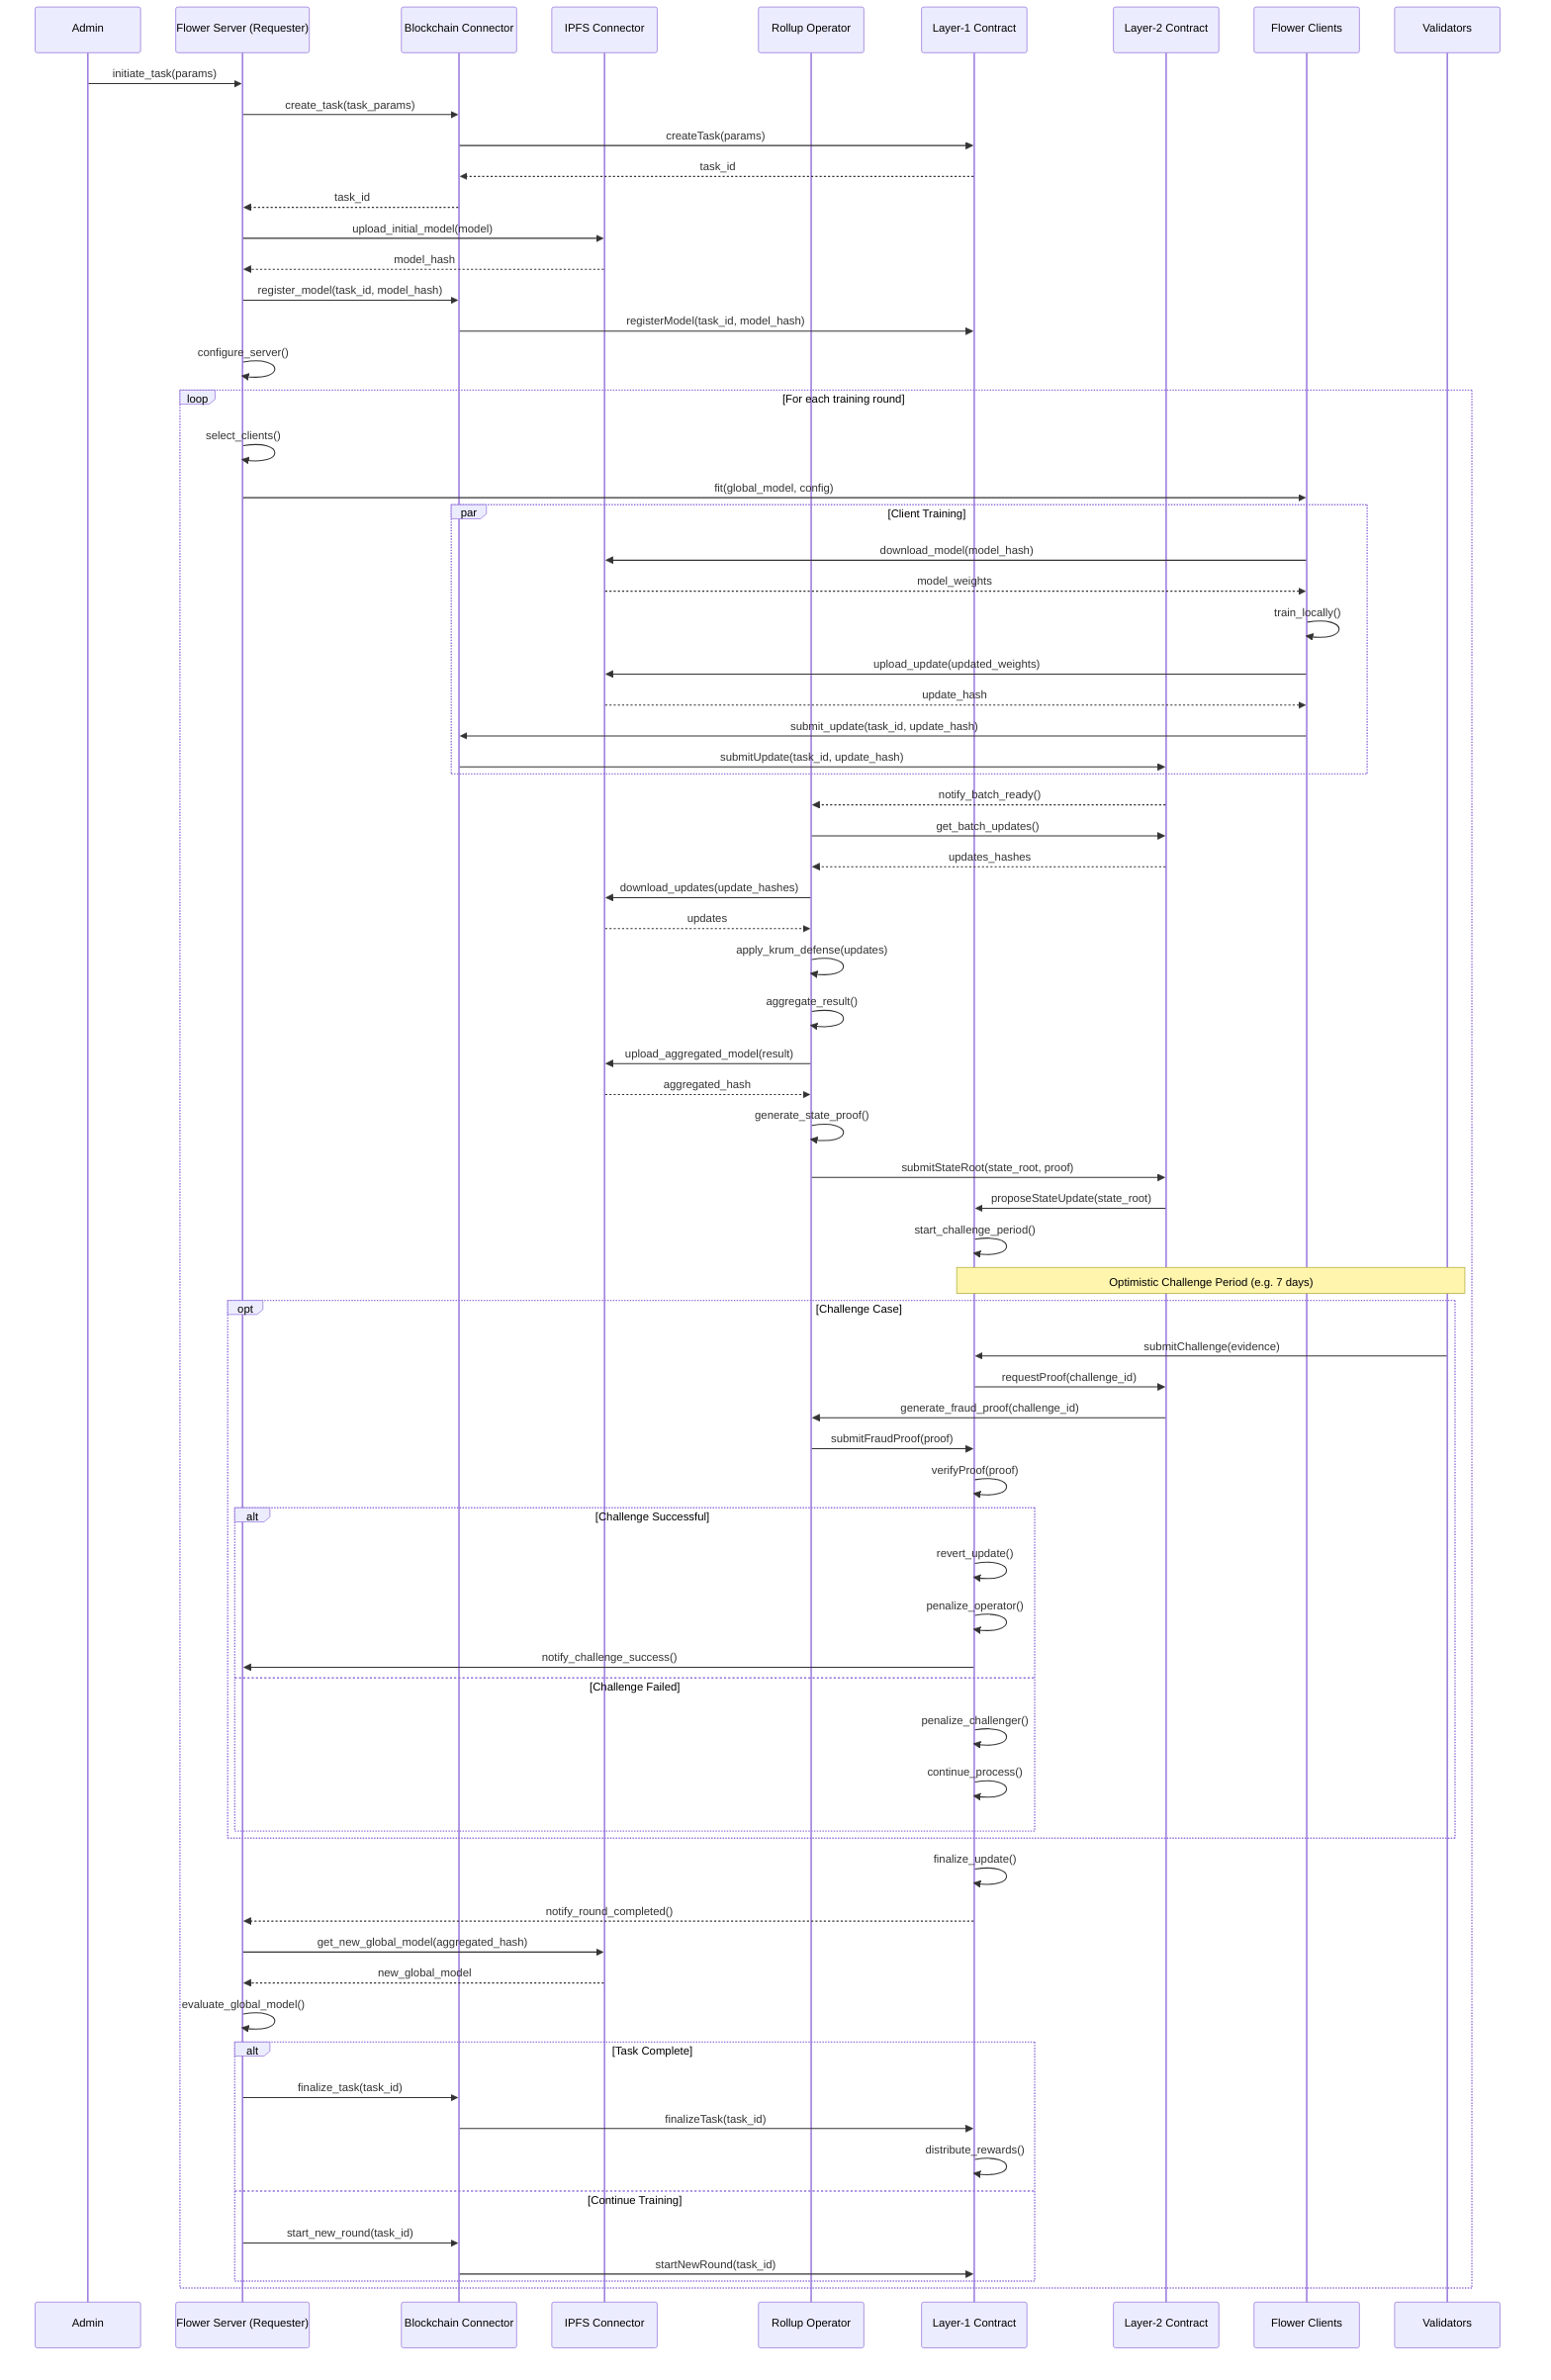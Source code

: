 sequenceDiagram
    participant Admin
    participant FS as Flower Server (Requester)
    participant BC as Blockchain Connector
    participant IPFS as IPFS Connector
    participant RO as Rollup Operator
    participant L1 as Layer-1 Contract
    participant L2 as Layer-2 Contract
    participant FC as Flower Clients
    participant V as Validators

    Admin->>FS: initiate_task(params)
    FS->>BC: create_task(task_params)
    BC->>L1: createTask(params)
    L1-->>BC: task_id
    BC-->>FS: task_id
    
    FS->>IPFS: upload_initial_model(model)
    IPFS-->>FS: model_hash
    
    FS->>BC: register_model(task_id, model_hash)
    BC->>L1: registerModel(task_id, model_hash)
    
    FS->>FS: configure_server()
    
    loop For each training round
        FS->>FS: select_clients()
        FS->>FC: fit(global_model, config)
        
        par Client Training
            FC->>IPFS: download_model(model_hash)
            IPFS-->>FC: model_weights
            FC->>FC: train_locally()
            FC->>IPFS: upload_update(updated_weights)
            IPFS-->>FC: update_hash
            FC->>BC: submit_update(task_id, update_hash)
            BC->>L2: submitUpdate(task_id, update_hash)
        end
        
        L2-->>RO: notify_batch_ready()
        RO->>L2: get_batch_updates()
        L2-->>RO: updates_hashes
        
        RO->>IPFS: download_updates(update_hashes)
        IPFS-->>RO: updates
        
        RO->>RO: apply_krum_defense(updates)
        RO->>RO: aggregate_result()
        RO->>IPFS: upload_aggregated_model(result)
        IPFS-->>RO: aggregated_hash
        
        RO->>RO: generate_state_proof()
        RO->>L2: submitStateRoot(state_root, proof)
        L2->>L1: proposeStateUpdate(state_root)
        
        L1->>L1: start_challenge_period()
        
        Note over L1,V: Optimistic Challenge Period (e.g. 7 days)
        
        opt Challenge Case
            V->>L1: submitChallenge(evidence)
            L1->>L2: requestProof(challenge_id)
            L2->>RO: generate_fraud_proof(challenge_id)
            RO->>L1: submitFraudProof(proof)
            L1->>L1: verifyProof(proof)
            
            alt Challenge Successful
                L1->>L1: revert_update()
                L1->>L1: penalize_operator()
                L1->>FS: notify_challenge_success()
            else Challenge Failed
                L1->>L1: penalize_challenger()
                L1->>L1: continue_process()
            end
        end
        
        L1->>L1: finalize_update()
        L1-->>FS: notify_round_completed()
        
        FS->>IPFS: get_new_global_model(aggregated_hash)
        IPFS-->>FS: new_global_model
        
        FS->>FS: evaluate_global_model()
        
        alt Task Complete
            FS->>BC: finalize_task(task_id)
            BC->>L1: finalizeTask(task_id)
            L1->>L1: distribute_rewards()
        else Continue Training
            FS->>BC: start_new_round(task_id)
            BC->>L1: startNewRound(task_id)
        end
    end